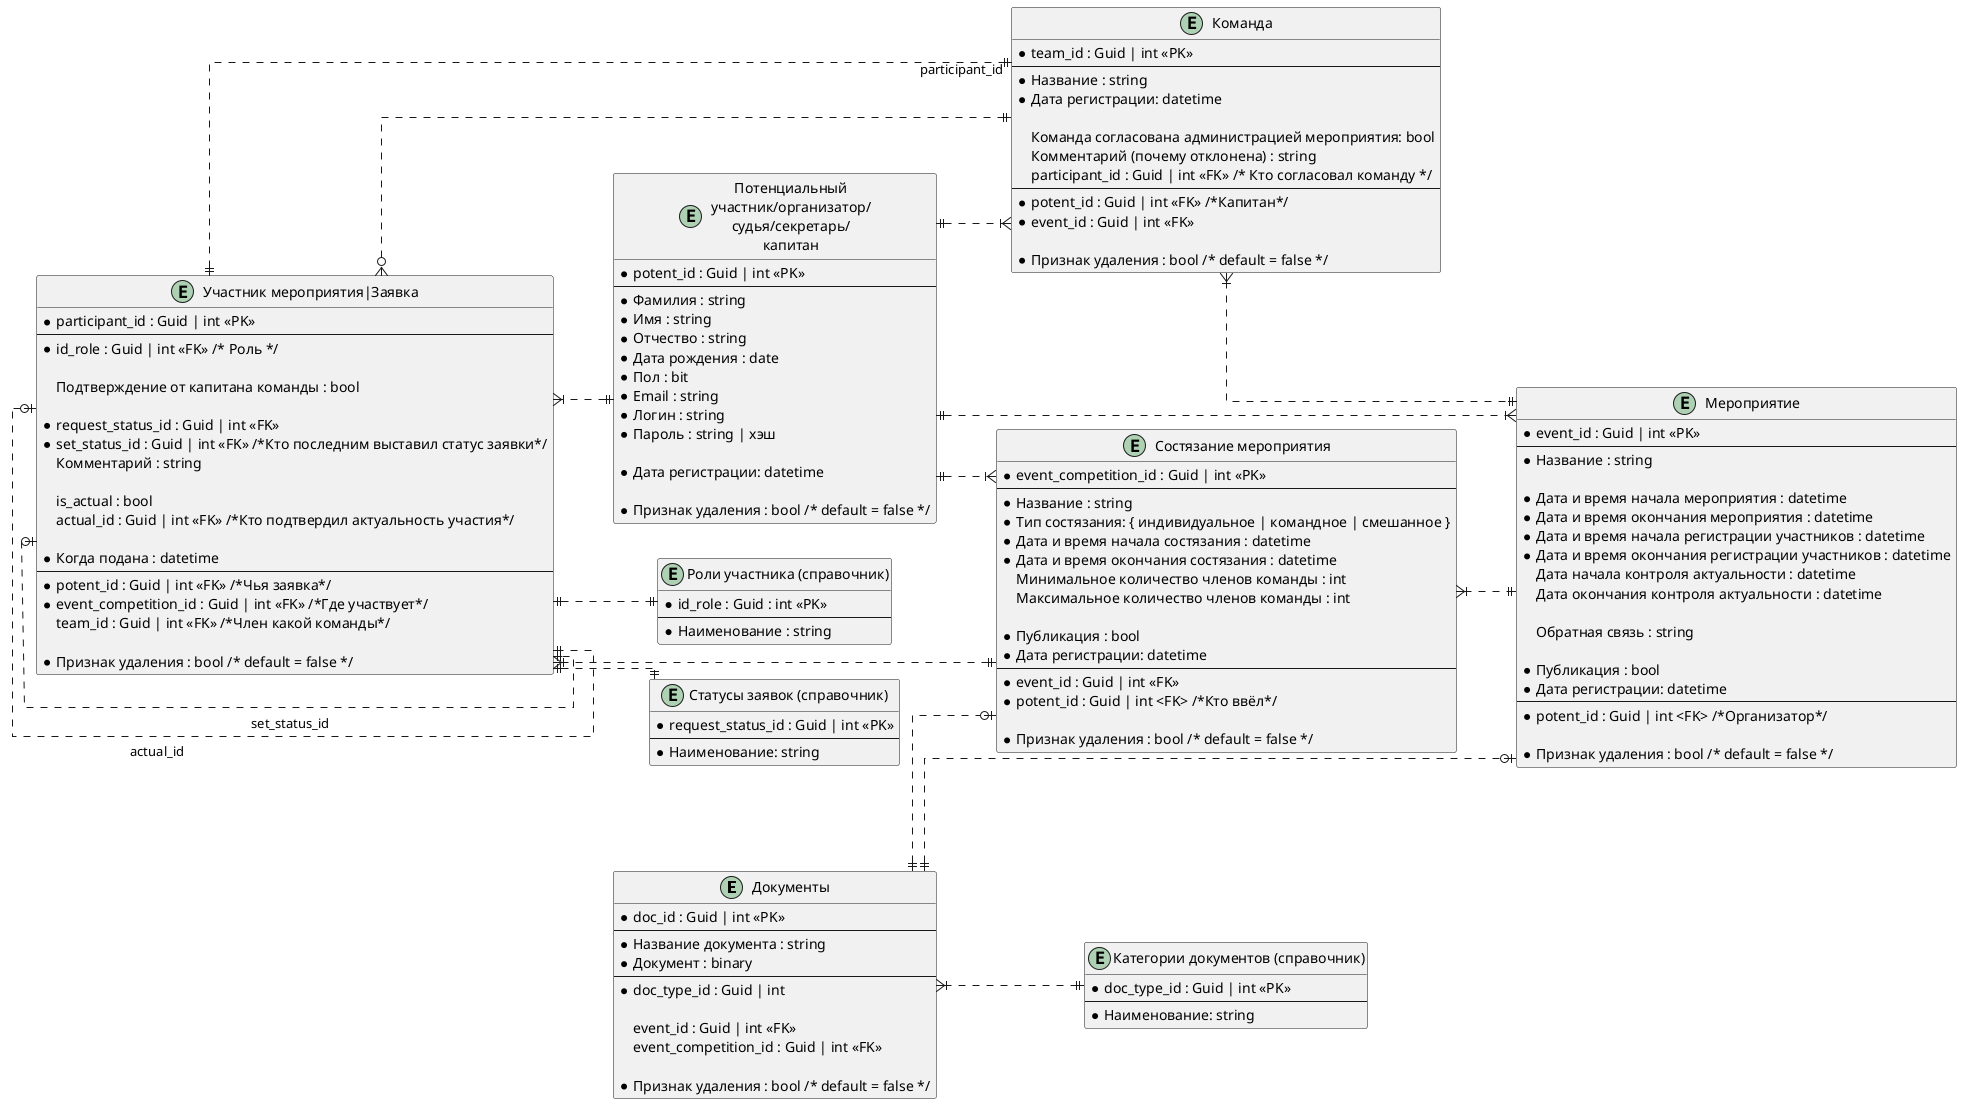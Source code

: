 @startuml
skinparam linetype ortho
left to right direction


together {

	entity "Документы" as documentation {
		* doc_id : Guid | int <<PK>>
		--
		* Название документа : string
		* Документ : binary
		--
		* doc_type_id : Guid | int
		
		event_id : Guid | int <<FK>>
		event_competition_id : Guid | int <<FK>>
		
		* Признак удаления : bool /* default = false */
	}

	entity "Категории документов (справочник)" as documentation_type {
		* doc_type_id : Guid | int <<PK>>
		--
		* Наименование: string
	}
}

together {

	entity "Мероприятие" as event {
		* event_id : Guid | int <<PK>>
		--
		* Название : string

		* Дата и время начала мероприятия : datetime
		* Дата и время окончания мероприятия : datetime
		* Дата и время начала регистрации участников : datetime
		* Дата и время окончания регистрации участников : datetime
		Дата начала контроля актуальности : datetime
		Дата окончания контроля актуальности : datetime

		Обратная связь : string

		* Публикация : bool
		* Дата регистрации: datetime
		--
		* potent_id : Guid | int <FK> /*Организатор*/
		
		* Признак удаления : bool /* default = false */
	}

	entity "Состязание мероприятия" as event_competition {
		* event_competition_id : Guid | int <<PK>>
		--
		* Название : string
		* Тип состязания: { индивидуальное | командное | смешанное }		
		* Дата и время начала состязания : datetime
		* Дата и время окончания состязания : datetime
		Минимальное количество членов команды : int
		Максимальное количество членов команды : int	

		* Публикация : bool
		* Дата регистрации: datetime
		--
		* event_id : Guid | int <<FK>>
		* potent_id : Guid | int <FK> /*Кто ввёл*/
		
		* Признак удаления : bool /* default = false */
	}

}

' На созвоне от 23.03.2025 решили, что команды будут пересоздаваться для каждого мероприятия
entity "Команда" as team {
	* team_id : Guid | int <<PK>>
	--
	* Название : string
	* Дата регистрации: datetime

	Команда согласована администрацией мероприятия: bool
	Комментарий (почему отклонена) : string
	participant_id : Guid | int <<FK>> /* Кто согласовал команду */
	--
	* potent_id : Guid | int <<FK>> /*Капитан*/
	* event_id : Guid | int <<FK>>
	
	* Признак удаления : bool /* default = false */
}

together {

	entity "Потенциальный\nучастник/организатор/\nсудья/секретарь/\nкапитан" as potent {
		* potent_id : Guid | int <<PK>>
		--
		* Фамилия : string
		* Имя : string
		* Отчество : string
		* Дата рождения : date
		* Пол : bit
		* Email : string
		* Логин : string
		* Пароль : string | хэш

		* Дата регистрации: datetime
		
		* Признак удаления : bool /* default = false */
	}

	' Связь многие-ко-многим между "Мероприятием" и "Потенциальным участником"
	' А заодно - заявка на участие в конкретном состязании мероприятия
	entity "Участник мероприятия|Заявка" as participant {
		* participant_id : Guid | int <<PK>>
		--
		* id_role : Guid | int <<FK>> /* Роль */
			
		Подтверждение от капитана команды : bool
		
		* request_status_id : Guid | int <<FK>>
		* set_status_id : Guid | int <<FK>> /*Кто последним выставил статус заявки*/
		Комментарий : string

		is_actual : bool
		actual_id : Guid | int <<FK>> /*Кто подтвердил актуальность участия*/
		
		* Когда подана : datetime
		--
		* potent_id : Guid | int <<FK>> /*Чья заявка*/
		* event_competition_id : Guid | int <<FK>> /*Где участвует*/
		team_id : Guid | int <<FK>> /*Член какой команды*/
		
		* Признак удаления : bool /* default = false */
	}

	' Справочник ролей. Пока только четыре: обычный участник; главный судья; судья; секретарь
	entity "Роли участника (справочник)" as roles {
		* id_role : Guid : int <<PK>>
		--
		* Наименование : string
	}

	' Справочник статусов заявок. Пока только : подана; принята на рассмотрение; одобрена; отклонена
	entity "Статусы заявок (справочник)" as request_status {
		* request_status_id : Guid | int <<PK>>
		--
		* Наименование: string
	}
}


documentation }|..|| documentation_type
documentation ||..o| event
documentation ||..o| event_competition

event_competition }|..|| event

potent ||..|{ team
potent ||..|{ participant
potent ||..|{ event
potent ||..|{ event_competition

team }|..|| event
team "participant_id" ||.up.|| participant

participant }|..|| event_competition
participant }o..|| team
participant |o....|| participant : set_status_id
participant |o....|| participant : actual_id
participant ||..|| roles
participant ||..|| request_status

@enduml